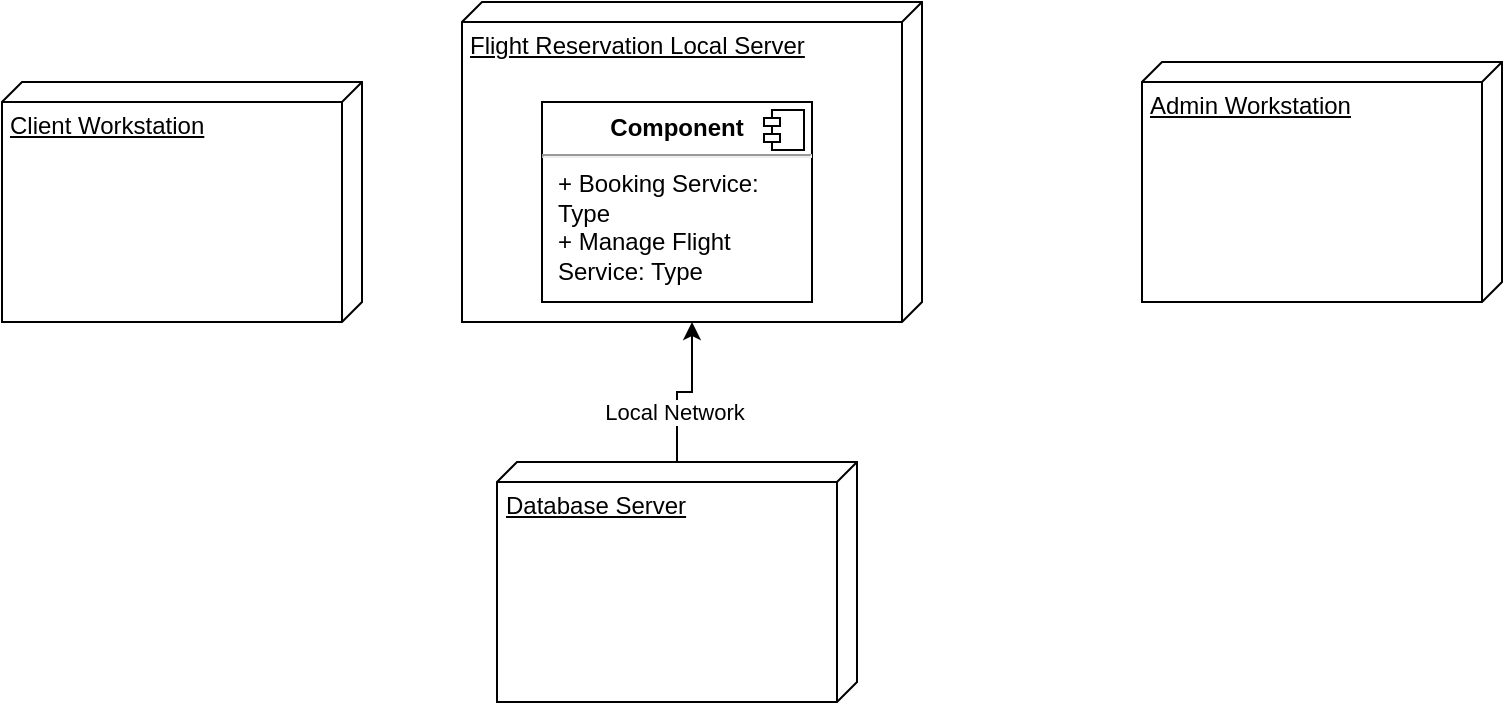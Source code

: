 <mxfile version="22.1.4" type="google" pages="2">
  <diagram name="Page-1" id="Dmszp9uCg0UVvJNskLVM">
    <mxGraphModel dx="1290" dy="542" grid="1" gridSize="10" guides="1" tooltips="1" connect="1" arrows="1" fold="1" page="1" pageScale="1" pageWidth="850" pageHeight="1100" math="0" shadow="0">
      <root>
        <mxCell id="0" />
        <mxCell id="1" parent="0" />
        <mxCell id="i59G8g-TgdggVxum29g9-1" value="Flight Reservation Local Server" style="verticalAlign=top;align=left;spacingTop=8;spacingLeft=2;spacingRight=12;shape=cube;size=10;direction=south;fontStyle=4;html=1;whiteSpace=wrap;" parent="1" vertex="1">
          <mxGeometry x="460" y="10" width="230" height="160" as="geometry" />
        </mxCell>
        <mxCell id="i59G8g-TgdggVxum29g9-12" value="" style="edgeStyle=orthogonalEdgeStyle;rounded=0;orthogonalLoop=1;jettySize=auto;html=1;" parent="1" source="i59G8g-TgdggVxum29g9-2" target="i59G8g-TgdggVxum29g9-1" edge="1">
          <mxGeometry relative="1" as="geometry" />
        </mxCell>
        <mxCell id="i59G8g-TgdggVxum29g9-13" value="Local Network" style="edgeLabel;html=1;align=center;verticalAlign=middle;resizable=0;points=[];" parent="i59G8g-TgdggVxum29g9-12" connectable="0" vertex="1">
          <mxGeometry x="-0.35" y="2" relative="1" as="geometry">
            <mxPoint as="offset" />
          </mxGeometry>
        </mxCell>
        <mxCell id="i59G8g-TgdggVxum29g9-2" value="Database Server" style="verticalAlign=top;align=left;spacingTop=8;spacingLeft=2;spacingRight=12;shape=cube;size=10;direction=south;fontStyle=4;html=1;whiteSpace=wrap;" parent="1" vertex="1">
          <mxGeometry x="477.5" y="240" width="180" height="120" as="geometry" />
        </mxCell>
        <mxCell id="i59G8g-TgdggVxum29g9-3" value="Client Workstation" style="verticalAlign=top;align=left;spacingTop=8;spacingLeft=2;spacingRight=12;shape=cube;size=10;direction=south;fontStyle=4;html=1;whiteSpace=wrap;" parent="1" vertex="1">
          <mxGeometry x="230" y="50" width="180" height="120" as="geometry" />
        </mxCell>
        <mxCell id="i59G8g-TgdggVxum29g9-4" value="Admin Workstation" style="verticalAlign=top;align=left;spacingTop=8;spacingLeft=2;spacingRight=12;shape=cube;size=10;direction=south;fontStyle=4;html=1;whiteSpace=wrap;" parent="1" vertex="1">
          <mxGeometry x="800" y="40" width="180" height="120" as="geometry" />
        </mxCell>
        <mxCell id="i59G8g-TgdggVxum29g9-7" value="&lt;p style=&quot;margin:0px;margin-top:6px;text-align:center;&quot;&gt;&lt;b&gt;Component&lt;/b&gt;&lt;/p&gt;&lt;hr&gt;&lt;p style=&quot;margin:0px;margin-left:8px;&quot;&gt;+ Booking Service: Type&lt;br&gt;+ Manage Flight Service: Type&lt;/p&gt;" style="align=left;overflow=fill;html=1;dropTarget=0;whiteSpace=wrap;" parent="1" vertex="1">
          <mxGeometry x="500" y="60" width="135" height="100" as="geometry" />
        </mxCell>
        <mxCell id="i59G8g-TgdggVxum29g9-8" value="" style="shape=component;jettyWidth=8;jettyHeight=4;" parent="i59G8g-TgdggVxum29g9-7" vertex="1">
          <mxGeometry x="1" width="20" height="20" relative="1" as="geometry">
            <mxPoint x="-24" y="4" as="offset" />
          </mxGeometry>
        </mxCell>
      </root>
    </mxGraphModel>
  </diagram>
  <diagram id="6ZwokuRNz4v_NI3HsVRm" name="Page-2">
    <mxGraphModel dx="3717" dy="2304" grid="1" gridSize="10" guides="1" tooltips="1" connect="1" arrows="1" fold="1" page="1" pageScale="1" pageWidth="850" pageHeight="1100" math="0" shadow="0">
      <root>
        <mxCell id="0" />
        <mxCell id="1" parent="0" />
        <mxCell id="kuPcL34wRaoyvFUCMp9R-26" value="" style="edgeStyle=orthogonalEdgeStyle;rounded=0;orthogonalLoop=1;jettySize=auto;html=1;entryX=0.468;entryY=0.055;entryDx=0;entryDy=0;entryPerimeter=0;" edge="1" parent="1" source="kuPcL34wRaoyvFUCMp9R-6" target="kuPcL34wRaoyvFUCMp9R-2">
          <mxGeometry relative="1" as="geometry" />
        </mxCell>
        <mxCell id="kuPcL34wRaoyvFUCMp9R-6" value="User Interface Package" style="shape=folder;fontStyle=1;spacingTop=10;tabWidth=40;tabHeight=14;tabPosition=left;html=1;whiteSpace=wrap;" vertex="1" parent="1">
          <mxGeometry x="-9" y="-40" width="350" height="280" as="geometry" />
        </mxCell>
        <mxCell id="kuPcL34wRaoyvFUCMp9R-29" value="" style="edgeStyle=orthogonalEdgeStyle;rounded=0;orthogonalLoop=1;jettySize=auto;html=1;entryX=0.511;entryY=0.053;entryDx=0;entryDy=0;entryPerimeter=0;" edge="1" parent="1" source="kuPcL34wRaoyvFUCMp9R-2" target="kuPcL34wRaoyvFUCMp9R-28">
          <mxGeometry relative="1" as="geometry" />
        </mxCell>
        <mxCell id="kuPcL34wRaoyvFUCMp9R-2" value="Booking Package" style="shape=folder;fontStyle=1;spacingTop=10;tabWidth=40;tabHeight=14;tabPosition=left;html=1;whiteSpace=wrap;" vertex="1" parent="1">
          <mxGeometry x="-240" y="370" width="380" height="220" as="geometry" />
        </mxCell>
        <mxCell id="kuPcL34wRaoyvFUCMp9R-7" value="User Authentication" style="html=1;whiteSpace=wrap;" vertex="1" parent="1">
          <mxGeometry x="-9" width="110" height="50" as="geometry" />
        </mxCell>
        <mxCell id="kuPcL34wRaoyvFUCMp9R-8" value="User Dashboard" style="html=1;whiteSpace=wrap;" vertex="1" parent="1">
          <mxGeometry x="111" width="110" height="50" as="geometry" />
        </mxCell>
        <mxCell id="kuPcL34wRaoyvFUCMp9R-9" value="Flight/Seat Selection" style="html=1;whiteSpace=wrap;" vertex="1" parent="1">
          <mxGeometry x="-240" y="410" width="110" height="50" as="geometry" />
        </mxCell>
        <mxCell id="kuPcL34wRaoyvFUCMp9R-10" value="Payment Interface" style="html=1;whiteSpace=wrap;" vertex="1" parent="1">
          <mxGeometry x="-9" y="130" width="110" height="50" as="geometry" />
        </mxCell>
        <mxCell id="kuPcL34wRaoyvFUCMp9R-11" value="Email Notifications" style="html=1;whiteSpace=wrap;" vertex="1" parent="1">
          <mxGeometry x="111" y="130" width="110" height="50" as="geometry" />
        </mxCell>
        <mxCell id="kuPcL34wRaoyvFUCMp9R-12" value="UI Components" style="html=1;whiteSpace=wrap;" vertex="1" parent="1">
          <mxGeometry x="231" y="130" width="110" height="50" as="geometry" />
        </mxCell>
        <mxCell id="kuPcL34wRaoyvFUCMp9R-13" value="Payment Processing" style="html=1;whiteSpace=wrap;" vertex="1" parent="1">
          <mxGeometry x="-120" y="410" width="110" height="50" as="geometry" />
        </mxCell>
        <mxCell id="kuPcL34wRaoyvFUCMp9R-14" value="Ticket Cancellation" style="html=1;whiteSpace=wrap;" vertex="1" parent="1">
          <mxGeometry x="10" y="410" width="110" height="50" as="geometry" />
        </mxCell>
        <mxCell id="kuPcL34wRaoyvFUCMp9R-15" value="Insurance Handling" style="html=1;whiteSpace=wrap;" vertex="1" parent="1">
          <mxGeometry x="-240" y="502.5" width="110" height="50" as="geometry" />
        </mxCell>
        <mxCell id="kuPcL34wRaoyvFUCMp9R-16" value="Seat Availability Management" style="html=1;whiteSpace=wrap;" vertex="1" parent="1">
          <mxGeometry x="-110" y="502.5" width="110" height="50" as="geometry" />
        </mxCell>
        <mxCell id="kuPcL34wRaoyvFUCMp9R-17" value="Management Package" style="shape=folder;fontStyle=1;spacingTop=10;tabWidth=40;tabHeight=14;tabPosition=left;html=1;whiteSpace=wrap;" vertex="1" parent="1">
          <mxGeometry x="245" y="371" width="380" height="220" as="geometry" />
        </mxCell>
        <mxCell id="kuPcL34wRaoyvFUCMp9R-18" value="Flight Management" style="html=1;whiteSpace=wrap;" vertex="1" parent="1">
          <mxGeometry x="255" y="401" width="110" height="50" as="geometry" />
        </mxCell>
        <mxCell id="kuPcL34wRaoyvFUCMp9R-19" value="Airport Management" style="html=1;whiteSpace=wrap;" vertex="1" parent="1">
          <mxGeometry x="265" y="531" width="110" height="50" as="geometry" />
        </mxCell>
        <mxCell id="kuPcL34wRaoyvFUCMp9R-20" value="User Management" style="html=1;whiteSpace=wrap;" vertex="1" parent="1">
          <mxGeometry x="395" y="401" width="110" height="50" as="geometry" />
        </mxCell>
        <mxCell id="kuPcL34wRaoyvFUCMp9R-21" value="Aircraft Management" style="html=1;whiteSpace=wrap;" vertex="1" parent="1">
          <mxGeometry x="515" y="471" width="110" height="50" as="geometry" />
        </mxCell>
        <mxCell id="kuPcL34wRaoyvFUCMp9R-22" value="Schedule Management" style="html=1;whiteSpace=wrap;" vertex="1" parent="1">
          <mxGeometry x="445" y="531" width="110" height="50" as="geometry" />
        </mxCell>
        <mxCell id="kuPcL34wRaoyvFUCMp9R-23" value="Crew Management" style="html=1;whiteSpace=wrap;" vertex="1" parent="1">
          <mxGeometry x="515" y="391" width="110" height="50" as="geometry" />
        </mxCell>
        <mxCell id="kuPcL34wRaoyvFUCMp9R-27" value="" style="edgeStyle=orthogonalEdgeStyle;rounded=0;orthogonalLoop=1;jettySize=auto;html=1;entryX=0.273;entryY=0.056;entryDx=0;entryDy=0;entryPerimeter=0;exitX=0.5;exitY=1;exitDx=0;exitDy=0;exitPerimeter=0;" edge="1" parent="1" source="kuPcL34wRaoyvFUCMp9R-6" target="kuPcL34wRaoyvFUCMp9R-17">
          <mxGeometry relative="1" as="geometry">
            <mxPoint x="140" y="250" as="sourcePoint" />
            <mxPoint x="178" y="410" as="targetPoint" />
          </mxGeometry>
        </mxCell>
        <mxCell id="kuPcL34wRaoyvFUCMp9R-28" value="Database Package" style="shape=folder;fontStyle=1;spacingTop=10;tabWidth=40;tabHeight=14;tabPosition=left;html=1;whiteSpace=wrap;" vertex="1" parent="1">
          <mxGeometry x="-13" y="800" width="380" height="220" as="geometry" />
        </mxCell>
        <mxCell id="kuPcL34wRaoyvFUCMp9R-30" value="" style="edgeStyle=orthogonalEdgeStyle;rounded=0;orthogonalLoop=1;jettySize=auto;html=1;entryX=0.507;entryY=0.042;entryDx=0;entryDy=0;entryPerimeter=0;exitX=0.532;exitY=1.01;exitDx=0;exitDy=0;exitPerimeter=0;" edge="1" parent="1" source="kuPcL34wRaoyvFUCMp9R-17" target="kuPcL34wRaoyvFUCMp9R-28">
          <mxGeometry relative="1" as="geometry">
            <mxPoint x="-40" y="600" as="sourcePoint" />
            <mxPoint x="149" y="822" as="targetPoint" />
          </mxGeometry>
        </mxCell>
        <mxCell id="kuPcL34wRaoyvFUCMp9R-31" value="Database Schema" style="html=1;whiteSpace=wrap;" vertex="1" parent="1">
          <mxGeometry x="-13" y="830" width="110" height="50" as="geometry" />
        </mxCell>
        <mxCell id="kuPcL34wRaoyvFUCMp9R-32" value="Database Queries" style="html=1;whiteSpace=wrap;" vertex="1" parent="1">
          <mxGeometry x="-13" y="900" width="110" height="50" as="geometry" />
        </mxCell>
        <mxCell id="kuPcL34wRaoyvFUCMp9R-33" value="Database Views" style="html=1;whiteSpace=wrap;" vertex="1" parent="1">
          <mxGeometry x="80" y="970" width="110" height="50" as="geometry" />
        </mxCell>
        <mxCell id="kuPcL34wRaoyvFUCMp9R-34" value="Database Triggers" style="html=1;whiteSpace=wrap;" vertex="1" parent="1">
          <mxGeometry x="255" y="930" width="110" height="50" as="geometry" />
        </mxCell>
        <mxCell id="kuPcL34wRaoyvFUCMp9R-35" value="Database Access Layer" style="html=1;whiteSpace=wrap;" vertex="1" parent="1">
          <mxGeometry x="257" y="830" width="110" height="50" as="geometry" />
        </mxCell>
      </root>
    </mxGraphModel>
  </diagram>
</mxfile>
